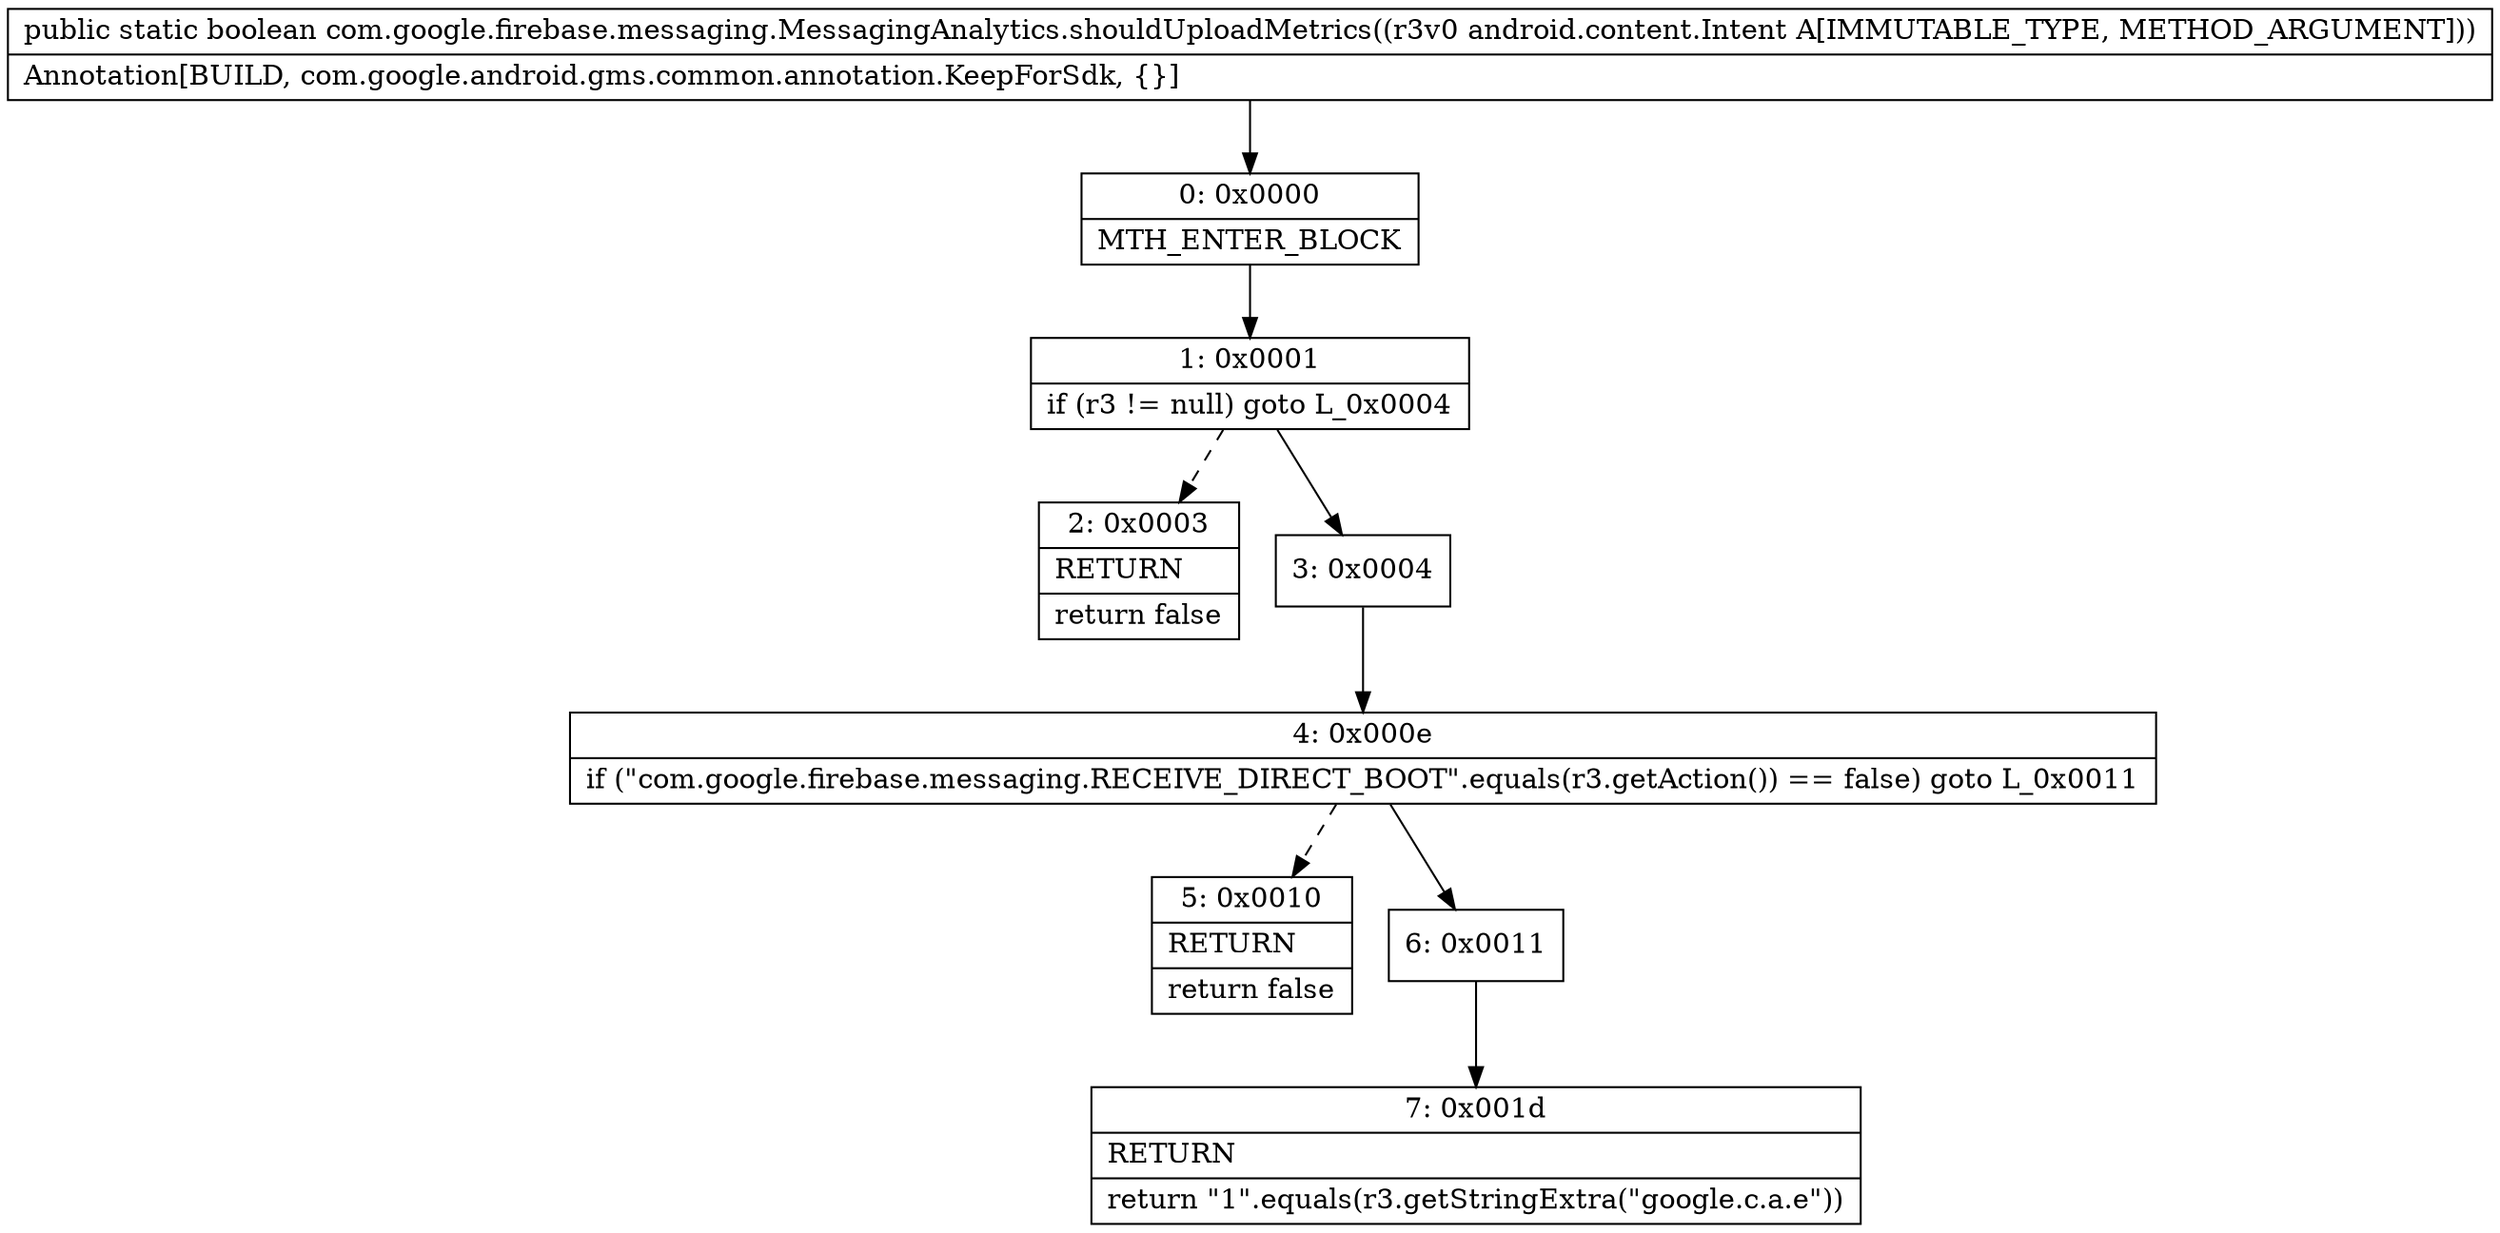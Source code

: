 digraph "CFG forcom.google.firebase.messaging.MessagingAnalytics.shouldUploadMetrics(Landroid\/content\/Intent;)Z" {
Node_0 [shape=record,label="{0\:\ 0x0000|MTH_ENTER_BLOCK\l}"];
Node_1 [shape=record,label="{1\:\ 0x0001|if (r3 != null) goto L_0x0004\l}"];
Node_2 [shape=record,label="{2\:\ 0x0003|RETURN\l|return false\l}"];
Node_3 [shape=record,label="{3\:\ 0x0004}"];
Node_4 [shape=record,label="{4\:\ 0x000e|if (\"com.google.firebase.messaging.RECEIVE_DIRECT_BOOT\".equals(r3.getAction()) == false) goto L_0x0011\l}"];
Node_5 [shape=record,label="{5\:\ 0x0010|RETURN\l|return false\l}"];
Node_6 [shape=record,label="{6\:\ 0x0011}"];
Node_7 [shape=record,label="{7\:\ 0x001d|RETURN\l|return \"1\".equals(r3.getStringExtra(\"google.c.a.e\"))\l}"];
MethodNode[shape=record,label="{public static boolean com.google.firebase.messaging.MessagingAnalytics.shouldUploadMetrics((r3v0 android.content.Intent A[IMMUTABLE_TYPE, METHOD_ARGUMENT]))  | Annotation[BUILD, com.google.android.gms.common.annotation.KeepForSdk, \{\}]\l}"];
MethodNode -> Node_0;
Node_0 -> Node_1;
Node_1 -> Node_2[style=dashed];
Node_1 -> Node_3;
Node_3 -> Node_4;
Node_4 -> Node_5[style=dashed];
Node_4 -> Node_6;
Node_6 -> Node_7;
}

